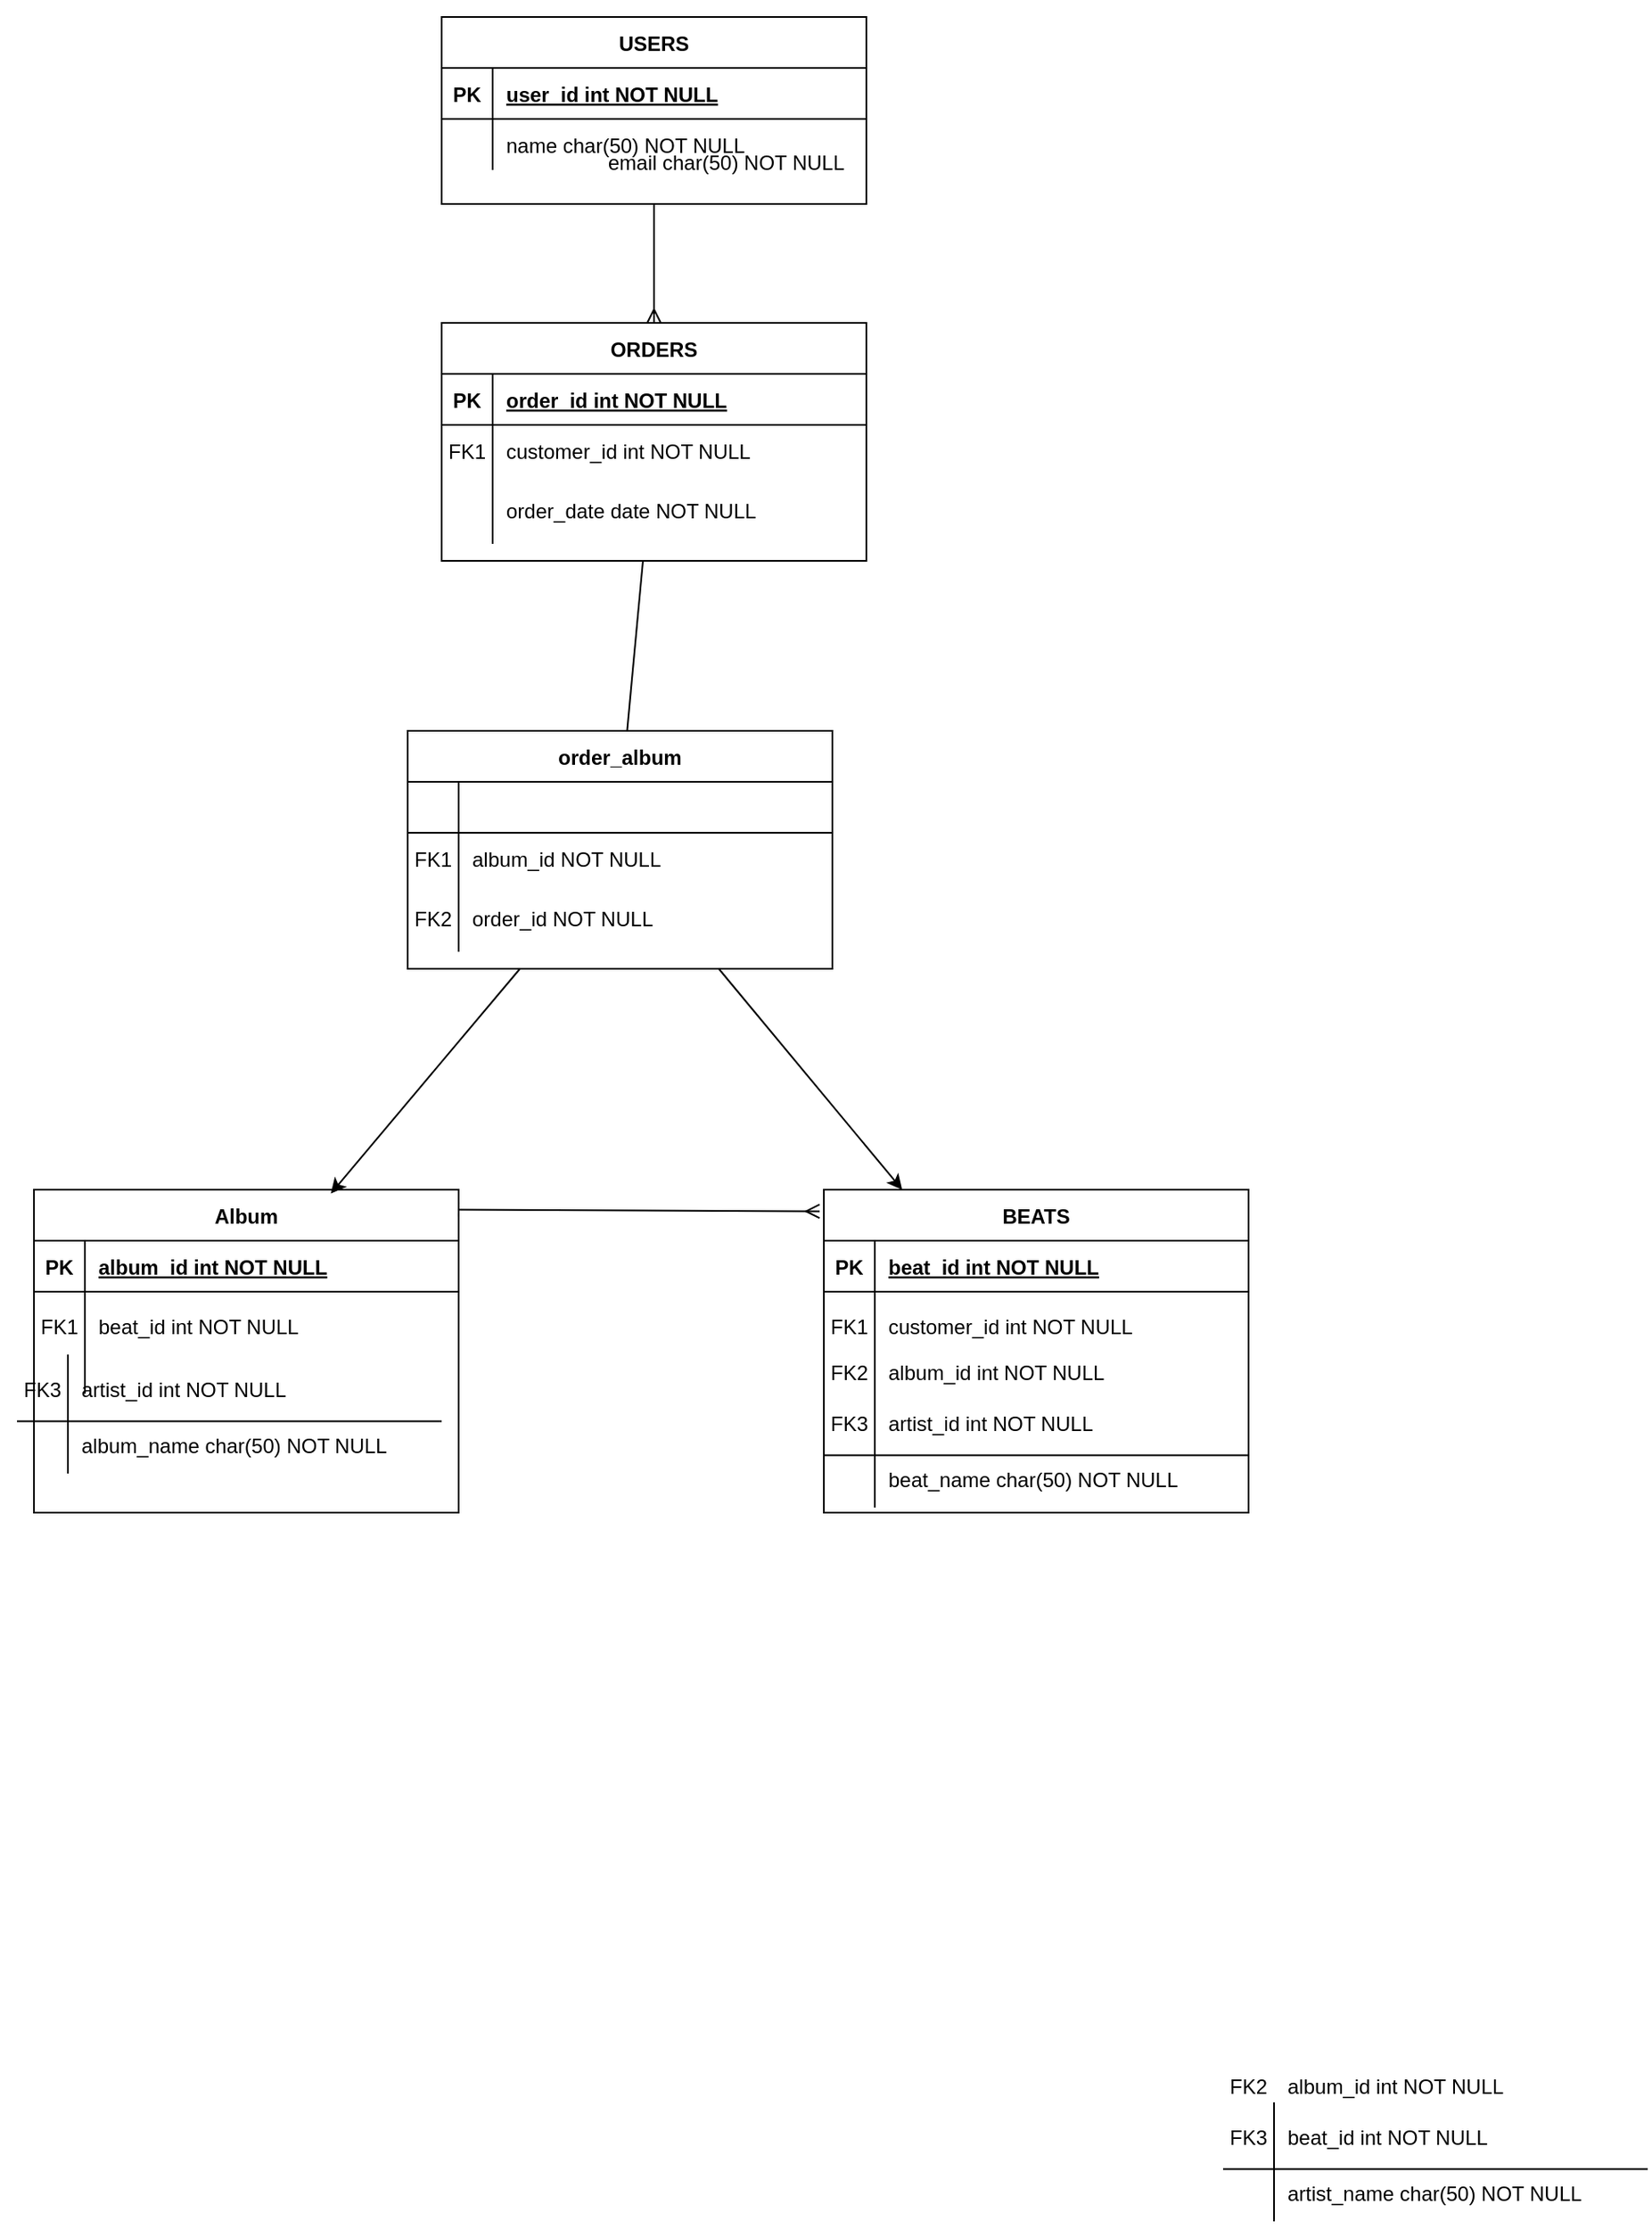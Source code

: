 <mxfile version="26.0.11">
  <diagram id="R2lEEEUBdFMjLlhIrx00" name="Page-1">
    <mxGraphModel dx="2359" dy="2003" grid="1" gridSize="10" guides="1" tooltips="1" connect="1" arrows="1" fold="1" page="1" pageScale="1" pageWidth="850" pageHeight="1100" math="0" shadow="0" extFonts="Permanent Marker^https://fonts.googleapis.com/css?family=Permanent+Marker">
      <root>
        <mxCell id="0" />
        <mxCell id="1" parent="0" />
        <mxCell id="kH9Y4AQbf-0cGMPZKhxH-82" value="" style="edgeStyle=none;rounded=0;orthogonalLoop=1;jettySize=auto;html=1;" edge="1" parent="1" source="C-vyLk0tnHw3VtMMgP7b-2" target="kH9Y4AQbf-0cGMPZKhxH-73">
          <mxGeometry relative="1" as="geometry" />
        </mxCell>
        <mxCell id="C-vyLk0tnHw3VtMMgP7b-2" value="ORDERS" style="shape=table;startSize=30;container=1;collapsible=1;childLayout=tableLayout;fixedRows=1;rowLines=0;fontStyle=1;align=center;resizeLast=1;" parent="1" vertex="1">
          <mxGeometry x="-50" y="-510" width="250" height="140" as="geometry" />
        </mxCell>
        <mxCell id="C-vyLk0tnHw3VtMMgP7b-3" value="" style="shape=partialRectangle;collapsible=0;dropTarget=0;pointerEvents=0;fillColor=none;points=[[0,0.5],[1,0.5]];portConstraint=eastwest;top=0;left=0;right=0;bottom=1;" parent="C-vyLk0tnHw3VtMMgP7b-2" vertex="1">
          <mxGeometry y="30" width="250" height="30" as="geometry" />
        </mxCell>
        <mxCell id="C-vyLk0tnHw3VtMMgP7b-4" value="PK" style="shape=partialRectangle;overflow=hidden;connectable=0;fillColor=none;top=0;left=0;bottom=0;right=0;fontStyle=1;" parent="C-vyLk0tnHw3VtMMgP7b-3" vertex="1">
          <mxGeometry width="30" height="30" as="geometry">
            <mxRectangle width="30" height="30" as="alternateBounds" />
          </mxGeometry>
        </mxCell>
        <mxCell id="C-vyLk0tnHw3VtMMgP7b-5" value="order_id int NOT NULL " style="shape=partialRectangle;overflow=hidden;connectable=0;fillColor=none;top=0;left=0;bottom=0;right=0;align=left;spacingLeft=6;fontStyle=5;" parent="C-vyLk0tnHw3VtMMgP7b-3" vertex="1">
          <mxGeometry x="30" width="220" height="30" as="geometry">
            <mxRectangle width="220" height="30" as="alternateBounds" />
          </mxGeometry>
        </mxCell>
        <mxCell id="C-vyLk0tnHw3VtMMgP7b-6" value="" style="shape=partialRectangle;collapsible=0;dropTarget=0;pointerEvents=0;fillColor=none;points=[[0,0.5],[1,0.5]];portConstraint=eastwest;top=0;left=0;right=0;bottom=0;" parent="C-vyLk0tnHw3VtMMgP7b-2" vertex="1">
          <mxGeometry y="60" width="250" height="30" as="geometry" />
        </mxCell>
        <mxCell id="C-vyLk0tnHw3VtMMgP7b-7" value="FK1" style="shape=partialRectangle;overflow=hidden;connectable=0;fillColor=none;top=0;left=0;bottom=0;right=0;" parent="C-vyLk0tnHw3VtMMgP7b-6" vertex="1">
          <mxGeometry width="30" height="30" as="geometry">
            <mxRectangle width="30" height="30" as="alternateBounds" />
          </mxGeometry>
        </mxCell>
        <mxCell id="C-vyLk0tnHw3VtMMgP7b-8" value="customer_id int NOT NULL" style="shape=partialRectangle;overflow=hidden;connectable=0;fillColor=none;top=0;left=0;bottom=0;right=0;align=left;spacingLeft=6;" parent="C-vyLk0tnHw3VtMMgP7b-6" vertex="1">
          <mxGeometry x="30" width="220" height="30" as="geometry">
            <mxRectangle width="220" height="30" as="alternateBounds" />
          </mxGeometry>
        </mxCell>
        <mxCell id="C-vyLk0tnHw3VtMMgP7b-9" value="" style="shape=partialRectangle;collapsible=0;dropTarget=0;pointerEvents=0;fillColor=none;points=[[0,0.5],[1,0.5]];portConstraint=eastwest;top=0;left=0;right=0;bottom=0;" parent="C-vyLk0tnHw3VtMMgP7b-2" vertex="1">
          <mxGeometry y="90" width="250" height="40" as="geometry" />
        </mxCell>
        <mxCell id="C-vyLk0tnHw3VtMMgP7b-10" value="" style="shape=partialRectangle;overflow=hidden;connectable=0;fillColor=none;top=0;left=0;bottom=0;right=0;" parent="C-vyLk0tnHw3VtMMgP7b-9" vertex="1">
          <mxGeometry width="30" height="40" as="geometry">
            <mxRectangle width="30" height="40" as="alternateBounds" />
          </mxGeometry>
        </mxCell>
        <mxCell id="C-vyLk0tnHw3VtMMgP7b-11" value="order_date date NOT NULL" style="shape=partialRectangle;overflow=hidden;connectable=0;fillColor=none;top=0;left=0;bottom=0;right=0;align=left;spacingLeft=6;" parent="C-vyLk0tnHw3VtMMgP7b-9" vertex="1">
          <mxGeometry x="30" width="220" height="40" as="geometry">
            <mxRectangle width="220" height="40" as="alternateBounds" />
          </mxGeometry>
        </mxCell>
        <mxCell id="kH9Y4AQbf-0cGMPZKhxH-27" value="" style="group" vertex="1" connectable="0" parent="1">
          <mxGeometry x="175" width="250" height="190" as="geometry" />
        </mxCell>
        <mxCell id="kH9Y4AQbf-0cGMPZKhxH-7" value="BEATS" style="shape=table;startSize=30;container=1;collapsible=1;childLayout=tableLayout;fixedRows=1;rowLines=0;fontStyle=1;align=center;resizeLast=1;" vertex="1" parent="kH9Y4AQbf-0cGMPZKhxH-27">
          <mxGeometry width="250" height="190" as="geometry">
            <mxRectangle width="80" height="30" as="alternateBounds" />
          </mxGeometry>
        </mxCell>
        <mxCell id="kH9Y4AQbf-0cGMPZKhxH-8" value="" style="shape=partialRectangle;collapsible=0;dropTarget=0;pointerEvents=0;fillColor=none;points=[[0,0.5],[1,0.5]];portConstraint=eastwest;top=0;left=0;right=0;bottom=1;" vertex="1" parent="kH9Y4AQbf-0cGMPZKhxH-7">
          <mxGeometry y="30" width="250" height="30" as="geometry" />
        </mxCell>
        <mxCell id="kH9Y4AQbf-0cGMPZKhxH-9" value="PK" style="shape=partialRectangle;overflow=hidden;connectable=0;fillColor=none;top=0;left=0;bottom=0;right=0;fontStyle=1;" vertex="1" parent="kH9Y4AQbf-0cGMPZKhxH-8">
          <mxGeometry width="30" height="30" as="geometry">
            <mxRectangle width="30" height="30" as="alternateBounds" />
          </mxGeometry>
        </mxCell>
        <mxCell id="kH9Y4AQbf-0cGMPZKhxH-10" value="beat_id int NOT NULL " style="shape=partialRectangle;overflow=hidden;connectable=0;fillColor=none;top=0;left=0;bottom=0;right=0;align=left;spacingLeft=6;fontStyle=5;" vertex="1" parent="kH9Y4AQbf-0cGMPZKhxH-8">
          <mxGeometry x="30" width="220" height="30" as="geometry">
            <mxRectangle width="220" height="30" as="alternateBounds" />
          </mxGeometry>
        </mxCell>
        <mxCell id="kH9Y4AQbf-0cGMPZKhxH-11" value="" style="shape=partialRectangle;collapsible=0;dropTarget=0;pointerEvents=0;fillColor=none;points=[[0,0.5],[1,0.5]];portConstraint=eastwest;top=0;left=0;right=0;bottom=0;" vertex="1" parent="kH9Y4AQbf-0cGMPZKhxH-7">
          <mxGeometry y="60" width="250" height="40" as="geometry" />
        </mxCell>
        <mxCell id="kH9Y4AQbf-0cGMPZKhxH-12" value="FK1" style="shape=partialRectangle;overflow=hidden;connectable=0;fillColor=none;top=0;left=0;bottom=0;right=0;" vertex="1" parent="kH9Y4AQbf-0cGMPZKhxH-11">
          <mxGeometry width="30" height="40" as="geometry">
            <mxRectangle width="30" height="40" as="alternateBounds" />
          </mxGeometry>
        </mxCell>
        <mxCell id="kH9Y4AQbf-0cGMPZKhxH-13" value="customer_id int NOT NULL" style="shape=partialRectangle;overflow=hidden;connectable=0;fillColor=none;top=0;left=0;bottom=0;right=0;align=left;spacingLeft=6;" vertex="1" parent="kH9Y4AQbf-0cGMPZKhxH-11">
          <mxGeometry x="30" width="220" height="40" as="geometry">
            <mxRectangle width="220" height="40" as="alternateBounds" />
          </mxGeometry>
        </mxCell>
        <mxCell id="kH9Y4AQbf-0cGMPZKhxH-14" value="" style="shape=partialRectangle;collapsible=0;dropTarget=0;pointerEvents=0;fillColor=none;points=[[0,0.5],[1,0.5]];portConstraint=eastwest;top=0;left=0;right=0;bottom=0;" vertex="1" parent="kH9Y4AQbf-0cGMPZKhxH-7">
          <mxGeometry y="100" width="250" height="20" as="geometry" />
        </mxCell>
        <mxCell id="kH9Y4AQbf-0cGMPZKhxH-15" value="" style="shape=partialRectangle;overflow=hidden;connectable=0;fillColor=none;top=0;left=0;bottom=0;right=0;" vertex="1" parent="kH9Y4AQbf-0cGMPZKhxH-14">
          <mxGeometry width="30" height="20" as="geometry">
            <mxRectangle width="30" height="20" as="alternateBounds" />
          </mxGeometry>
        </mxCell>
        <mxCell id="kH9Y4AQbf-0cGMPZKhxH-16" value="" style="shape=partialRectangle;overflow=hidden;connectable=0;fillColor=none;top=0;left=0;bottom=0;right=0;align=left;spacingLeft=6;" vertex="1" parent="kH9Y4AQbf-0cGMPZKhxH-14">
          <mxGeometry x="30" width="220" height="20" as="geometry">
            <mxRectangle width="220" height="20" as="alternateBounds" />
          </mxGeometry>
        </mxCell>
        <mxCell id="kH9Y4AQbf-0cGMPZKhxH-19" value="album_id int NOT NULL" style="shape=partialRectangle;overflow=hidden;connectable=0;fillColor=none;top=0;left=0;bottom=0;right=0;align=left;spacingLeft=6;" vertex="1" parent="kH9Y4AQbf-0cGMPZKhxH-27">
          <mxGeometry x="30" y="87" width="220" height="40" as="geometry">
            <mxRectangle width="220" height="40" as="alternateBounds" />
          </mxGeometry>
        </mxCell>
        <mxCell id="kH9Y4AQbf-0cGMPZKhxH-20" value="FK2" style="shape=partialRectangle;overflow=hidden;connectable=0;fillColor=none;top=0;left=0;bottom=0;right=0;" vertex="1" parent="kH9Y4AQbf-0cGMPZKhxH-27">
          <mxGeometry y="87" width="30" height="40" as="geometry">
            <mxRectangle width="30" height="40" as="alternateBounds" />
          </mxGeometry>
        </mxCell>
        <mxCell id="kH9Y4AQbf-0cGMPZKhxH-21" value="artist_id int NOT NULL" style="shape=partialRectangle;overflow=hidden;connectable=0;fillColor=none;top=0;left=0;bottom=0;right=0;align=left;spacingLeft=6;" vertex="1" parent="kH9Y4AQbf-0cGMPZKhxH-27">
          <mxGeometry x="30" y="117" width="220" height="40" as="geometry">
            <mxRectangle width="220" height="40" as="alternateBounds" />
          </mxGeometry>
        </mxCell>
        <mxCell id="kH9Y4AQbf-0cGMPZKhxH-22" value="FK3" style="shape=partialRectangle;overflow=hidden;connectable=0;fillColor=none;top=0;left=0;bottom=0;right=0;" vertex="1" parent="kH9Y4AQbf-0cGMPZKhxH-27">
          <mxGeometry y="117" width="30" height="40" as="geometry">
            <mxRectangle width="30" height="40" as="alternateBounds" />
          </mxGeometry>
        </mxCell>
        <mxCell id="kH9Y4AQbf-0cGMPZKhxH-23" value="" style="endArrow=none;html=1;rounded=0;" edge="1" parent="kH9Y4AQbf-0cGMPZKhxH-27">
          <mxGeometry width="50" height="50" relative="1" as="geometry">
            <mxPoint x="30" y="187" as="sourcePoint" />
            <mxPoint x="30" y="117" as="targetPoint" />
          </mxGeometry>
        </mxCell>
        <mxCell id="kH9Y4AQbf-0cGMPZKhxH-24" value="beat_name char(50) NOT NULL" style="shape=partialRectangle;overflow=hidden;connectable=0;fillColor=none;top=0;left=0;bottom=0;right=0;align=left;spacingLeft=6;" vertex="1" parent="kH9Y4AQbf-0cGMPZKhxH-27">
          <mxGeometry x="30" y="150" width="220" height="40" as="geometry">
            <mxRectangle width="220" height="40" as="alternateBounds" />
          </mxGeometry>
        </mxCell>
        <mxCell id="kH9Y4AQbf-0cGMPZKhxH-26" value="" style="endArrow=none;html=1;rounded=0;" edge="1" parent="kH9Y4AQbf-0cGMPZKhxH-27">
          <mxGeometry width="50" height="50" relative="1" as="geometry">
            <mxPoint y="156.31" as="sourcePoint" />
            <mxPoint x="250" y="156.31" as="targetPoint" />
          </mxGeometry>
        </mxCell>
        <mxCell id="kH9Y4AQbf-0cGMPZKhxH-28" value="" style="group" vertex="1" connectable="0" parent="1">
          <mxGeometry x="-310" y="-80" width="270" height="270" as="geometry" />
        </mxCell>
        <mxCell id="kH9Y4AQbf-0cGMPZKhxH-83" value="" style="group" vertex="1" connectable="0" parent="kH9Y4AQbf-0cGMPZKhxH-28">
          <mxGeometry x="10" y="90" width="250" height="190" as="geometry" />
        </mxCell>
        <mxCell id="kH9Y4AQbf-0cGMPZKhxH-39" value="" style="shape=partialRectangle;overflow=hidden;connectable=0;fillColor=none;top=0;left=0;bottom=0;right=0;align=left;spacingLeft=6;" vertex="1" parent="kH9Y4AQbf-0cGMPZKhxH-83">
          <mxGeometry x="30" y="57" width="220" height="40" as="geometry">
            <mxRectangle width="220" height="40" as="alternateBounds" />
          </mxGeometry>
        </mxCell>
        <mxCell id="kH9Y4AQbf-0cGMPZKhxH-40" value="" style="shape=partialRectangle;overflow=hidden;connectable=0;fillColor=none;top=0;left=0;bottom=0;right=0;" vertex="1" parent="kH9Y4AQbf-0cGMPZKhxH-83">
          <mxGeometry y="57" width="30" height="40" as="geometry">
            <mxRectangle width="30" height="40" as="alternateBounds" />
          </mxGeometry>
        </mxCell>
        <mxCell id="kH9Y4AQbf-0cGMPZKhxH-41" value="artist_id int NOT NULL" style="shape=partialRectangle;overflow=hidden;connectable=0;fillColor=none;top=0;left=0;bottom=0;right=0;align=left;spacingLeft=6;" vertex="1" parent="kH9Y4AQbf-0cGMPZKhxH-83">
          <mxGeometry x="30" y="87" width="220" height="40" as="geometry">
            <mxRectangle width="220" height="40" as="alternateBounds" />
          </mxGeometry>
        </mxCell>
        <mxCell id="kH9Y4AQbf-0cGMPZKhxH-42" value="FK3" style="shape=partialRectangle;overflow=hidden;connectable=0;fillColor=none;top=0;left=0;bottom=0;right=0;" vertex="1" parent="kH9Y4AQbf-0cGMPZKhxH-83">
          <mxGeometry y="87" width="30" height="40" as="geometry">
            <mxRectangle width="30" height="40" as="alternateBounds" />
          </mxGeometry>
        </mxCell>
        <mxCell id="kH9Y4AQbf-0cGMPZKhxH-43" value="" style="endArrow=none;html=1;rounded=0;" edge="1" parent="kH9Y4AQbf-0cGMPZKhxH-83">
          <mxGeometry width="50" height="50" relative="1" as="geometry">
            <mxPoint x="30" y="157" as="sourcePoint" />
            <mxPoint x="30" y="87" as="targetPoint" />
          </mxGeometry>
        </mxCell>
        <mxCell id="kH9Y4AQbf-0cGMPZKhxH-44" value="album_name char(50) NOT NULL" style="shape=partialRectangle;overflow=hidden;connectable=0;fillColor=none;top=0;left=0;bottom=0;right=0;align=left;spacingLeft=6;" vertex="1" parent="kH9Y4AQbf-0cGMPZKhxH-83">
          <mxGeometry x="30" y="120" width="220" height="40" as="geometry">
            <mxRectangle width="220" height="40" as="alternateBounds" />
          </mxGeometry>
        </mxCell>
        <mxCell id="kH9Y4AQbf-0cGMPZKhxH-45" value="" style="endArrow=none;html=1;rounded=0;" edge="1" parent="kH9Y4AQbf-0cGMPZKhxH-83">
          <mxGeometry width="50" height="50" relative="1" as="geometry">
            <mxPoint y="126.31" as="sourcePoint" />
            <mxPoint x="250" y="126.31" as="targetPoint" />
          </mxGeometry>
        </mxCell>
        <mxCell id="kH9Y4AQbf-0cGMPZKhxH-29" value="Album" style="shape=table;startSize=30;container=1;collapsible=1;childLayout=tableLayout;fixedRows=1;rowLines=0;fontStyle=1;align=center;resizeLast=1;" vertex="1" parent="kH9Y4AQbf-0cGMPZKhxH-28">
          <mxGeometry x="20" y="80" width="250" height="190" as="geometry">
            <mxRectangle width="70" height="30" as="alternateBounds" />
          </mxGeometry>
        </mxCell>
        <mxCell id="kH9Y4AQbf-0cGMPZKhxH-30" value="" style="shape=partialRectangle;collapsible=0;dropTarget=0;pointerEvents=0;fillColor=none;points=[[0,0.5],[1,0.5]];portConstraint=eastwest;top=0;left=0;right=0;bottom=1;" vertex="1" parent="kH9Y4AQbf-0cGMPZKhxH-29">
          <mxGeometry y="30" width="250" height="30" as="geometry" />
        </mxCell>
        <mxCell id="kH9Y4AQbf-0cGMPZKhxH-31" value="PK" style="shape=partialRectangle;overflow=hidden;connectable=0;fillColor=none;top=0;left=0;bottom=0;right=0;fontStyle=1;" vertex="1" parent="kH9Y4AQbf-0cGMPZKhxH-30">
          <mxGeometry width="30" height="30" as="geometry">
            <mxRectangle width="30" height="30" as="alternateBounds" />
          </mxGeometry>
        </mxCell>
        <mxCell id="kH9Y4AQbf-0cGMPZKhxH-32" value="album_id int NOT NULL " style="shape=partialRectangle;overflow=hidden;connectable=0;fillColor=none;top=0;left=0;bottom=0;right=0;align=left;spacingLeft=6;fontStyle=5;" vertex="1" parent="kH9Y4AQbf-0cGMPZKhxH-30">
          <mxGeometry x="30" width="220" height="30" as="geometry">
            <mxRectangle width="220" height="30" as="alternateBounds" />
          </mxGeometry>
        </mxCell>
        <mxCell id="kH9Y4AQbf-0cGMPZKhxH-33" value="" style="shape=partialRectangle;collapsible=0;dropTarget=0;pointerEvents=0;fillColor=none;points=[[0,0.5],[1,0.5]];portConstraint=eastwest;top=0;left=0;right=0;bottom=0;" vertex="1" parent="kH9Y4AQbf-0cGMPZKhxH-29">
          <mxGeometry y="60" width="250" height="40" as="geometry" />
        </mxCell>
        <mxCell id="kH9Y4AQbf-0cGMPZKhxH-34" value="FK1" style="shape=partialRectangle;overflow=hidden;connectable=0;fillColor=none;top=0;left=0;bottom=0;right=0;" vertex="1" parent="kH9Y4AQbf-0cGMPZKhxH-33">
          <mxGeometry width="30" height="40" as="geometry">
            <mxRectangle width="30" height="40" as="alternateBounds" />
          </mxGeometry>
        </mxCell>
        <mxCell id="kH9Y4AQbf-0cGMPZKhxH-35" value="beat_id int NOT NULL" style="shape=partialRectangle;overflow=hidden;connectable=0;fillColor=none;top=0;left=0;bottom=0;right=0;align=left;spacingLeft=6;" vertex="1" parent="kH9Y4AQbf-0cGMPZKhxH-33">
          <mxGeometry x="30" width="220" height="40" as="geometry">
            <mxRectangle width="220" height="40" as="alternateBounds" />
          </mxGeometry>
        </mxCell>
        <mxCell id="kH9Y4AQbf-0cGMPZKhxH-36" value="" style="shape=partialRectangle;collapsible=0;dropTarget=0;pointerEvents=0;fillColor=none;points=[[0,0.5],[1,0.5]];portConstraint=eastwest;top=0;left=0;right=0;bottom=0;" vertex="1" parent="kH9Y4AQbf-0cGMPZKhxH-29">
          <mxGeometry y="100" width="250" height="20" as="geometry" />
        </mxCell>
        <mxCell id="kH9Y4AQbf-0cGMPZKhxH-37" value="" style="shape=partialRectangle;overflow=hidden;connectable=0;fillColor=none;top=0;left=0;bottom=0;right=0;" vertex="1" parent="kH9Y4AQbf-0cGMPZKhxH-36">
          <mxGeometry width="30" height="20" as="geometry">
            <mxRectangle width="30" height="20" as="alternateBounds" />
          </mxGeometry>
        </mxCell>
        <mxCell id="kH9Y4AQbf-0cGMPZKhxH-38" value="" style="shape=partialRectangle;overflow=hidden;connectable=0;fillColor=none;top=0;left=0;bottom=0;right=0;align=left;spacingLeft=6;" vertex="1" parent="kH9Y4AQbf-0cGMPZKhxH-36">
          <mxGeometry x="30" width="220" height="20" as="geometry">
            <mxRectangle width="220" height="20" as="alternateBounds" />
          </mxGeometry>
        </mxCell>
        <mxCell id="kH9Y4AQbf-0cGMPZKhxH-46" value="" style="group" vertex="1" connectable="0" parent="1">
          <mxGeometry x="410" y="420" width="250" height="190" as="geometry" />
        </mxCell>
        <mxCell id="kH9Y4AQbf-0cGMPZKhxH-57" value="album_id int NOT NULL" style="shape=partialRectangle;overflow=hidden;connectable=0;fillColor=none;top=0;left=0;bottom=0;right=0;align=left;spacingLeft=6;" vertex="1" parent="kH9Y4AQbf-0cGMPZKhxH-46">
          <mxGeometry x="30" y="87" width="220" height="40" as="geometry">
            <mxRectangle width="220" height="40" as="alternateBounds" />
          </mxGeometry>
        </mxCell>
        <mxCell id="kH9Y4AQbf-0cGMPZKhxH-58" value="FK2" style="shape=partialRectangle;overflow=hidden;connectable=0;fillColor=none;top=0;left=0;bottom=0;right=0;" vertex="1" parent="kH9Y4AQbf-0cGMPZKhxH-46">
          <mxGeometry y="87" width="30" height="40" as="geometry">
            <mxRectangle width="30" height="40" as="alternateBounds" />
          </mxGeometry>
        </mxCell>
        <mxCell id="kH9Y4AQbf-0cGMPZKhxH-59" value="beat_id int NOT NULL" style="shape=partialRectangle;overflow=hidden;connectable=0;fillColor=none;top=0;left=0;bottom=0;right=0;align=left;spacingLeft=6;" vertex="1" parent="kH9Y4AQbf-0cGMPZKhxH-46">
          <mxGeometry x="30" y="117" width="220" height="40" as="geometry">
            <mxRectangle width="220" height="40" as="alternateBounds" />
          </mxGeometry>
        </mxCell>
        <mxCell id="kH9Y4AQbf-0cGMPZKhxH-60" value="FK3" style="shape=partialRectangle;overflow=hidden;connectable=0;fillColor=none;top=0;left=0;bottom=0;right=0;" vertex="1" parent="kH9Y4AQbf-0cGMPZKhxH-46">
          <mxGeometry y="117" width="30" height="40" as="geometry">
            <mxRectangle width="30" height="40" as="alternateBounds" />
          </mxGeometry>
        </mxCell>
        <mxCell id="kH9Y4AQbf-0cGMPZKhxH-61" value="" style="endArrow=none;html=1;rounded=0;" edge="1" parent="kH9Y4AQbf-0cGMPZKhxH-46">
          <mxGeometry width="50" height="50" relative="1" as="geometry">
            <mxPoint x="30" y="187" as="sourcePoint" />
            <mxPoint x="30" y="117" as="targetPoint" />
          </mxGeometry>
        </mxCell>
        <mxCell id="kH9Y4AQbf-0cGMPZKhxH-62" value="artist_name char(50) NOT NULL" style="shape=partialRectangle;overflow=hidden;connectable=0;fillColor=none;top=0;left=0;bottom=0;right=0;align=left;spacingLeft=6;" vertex="1" parent="kH9Y4AQbf-0cGMPZKhxH-46">
          <mxGeometry x="30" y="150" width="220" height="40" as="geometry">
            <mxRectangle width="220" height="40" as="alternateBounds" />
          </mxGeometry>
        </mxCell>
        <mxCell id="kH9Y4AQbf-0cGMPZKhxH-63" value="" style="endArrow=none;html=1;rounded=0;" edge="1" parent="kH9Y4AQbf-0cGMPZKhxH-46">
          <mxGeometry width="50" height="50" relative="1" as="geometry">
            <mxPoint y="156.31" as="sourcePoint" />
            <mxPoint x="250" y="156.31" as="targetPoint" />
          </mxGeometry>
        </mxCell>
        <mxCell id="kH9Y4AQbf-0cGMPZKhxH-65" value="" style="group" vertex="1" connectable="0" parent="1">
          <mxGeometry x="10" y="-700" width="250" height="110" as="geometry" />
        </mxCell>
        <mxCell id="C-vyLk0tnHw3VtMMgP7b-23" value="USERS" style="shape=table;startSize=30;container=1;collapsible=1;childLayout=tableLayout;fixedRows=1;rowLines=0;fontStyle=1;align=center;resizeLast=1;" parent="kH9Y4AQbf-0cGMPZKhxH-65" vertex="1">
          <mxGeometry x="-60" y="10" width="250" height="110" as="geometry" />
        </mxCell>
        <mxCell id="C-vyLk0tnHw3VtMMgP7b-24" value="" style="shape=partialRectangle;collapsible=0;dropTarget=0;pointerEvents=0;fillColor=none;points=[[0,0.5],[1,0.5]];portConstraint=eastwest;top=0;left=0;right=0;bottom=1;" parent="C-vyLk0tnHw3VtMMgP7b-23" vertex="1">
          <mxGeometry y="30" width="250" height="30" as="geometry" />
        </mxCell>
        <mxCell id="C-vyLk0tnHw3VtMMgP7b-25" value="PK" style="shape=partialRectangle;overflow=hidden;connectable=0;fillColor=none;top=0;left=0;bottom=0;right=0;fontStyle=1;" parent="C-vyLk0tnHw3VtMMgP7b-24" vertex="1">
          <mxGeometry width="30" height="30" as="geometry">
            <mxRectangle width="30" height="30" as="alternateBounds" />
          </mxGeometry>
        </mxCell>
        <mxCell id="C-vyLk0tnHw3VtMMgP7b-26" value="user_id int NOT NULL " style="shape=partialRectangle;overflow=hidden;connectable=0;fillColor=none;top=0;left=0;bottom=0;right=0;align=left;spacingLeft=6;fontStyle=5;" parent="C-vyLk0tnHw3VtMMgP7b-24" vertex="1">
          <mxGeometry x="30" width="220" height="30" as="geometry">
            <mxRectangle width="220" height="30" as="alternateBounds" />
          </mxGeometry>
        </mxCell>
        <mxCell id="C-vyLk0tnHw3VtMMgP7b-27" value="" style="shape=partialRectangle;collapsible=0;dropTarget=0;pointerEvents=0;fillColor=none;points=[[0,0.5],[1,0.5]];portConstraint=eastwest;top=0;left=0;right=0;bottom=0;" parent="C-vyLk0tnHw3VtMMgP7b-23" vertex="1">
          <mxGeometry y="60" width="250" height="30" as="geometry" />
        </mxCell>
        <mxCell id="C-vyLk0tnHw3VtMMgP7b-28" value="" style="shape=partialRectangle;overflow=hidden;connectable=0;fillColor=none;top=0;left=0;bottom=0;right=0;" parent="C-vyLk0tnHw3VtMMgP7b-27" vertex="1">
          <mxGeometry width="30" height="30" as="geometry">
            <mxRectangle width="30" height="30" as="alternateBounds" />
          </mxGeometry>
        </mxCell>
        <mxCell id="C-vyLk0tnHw3VtMMgP7b-29" value="name char(50) NOT NULL" style="shape=partialRectangle;overflow=hidden;connectable=0;fillColor=none;top=0;left=0;bottom=0;right=0;align=left;spacingLeft=6;" parent="C-vyLk0tnHw3VtMMgP7b-27" vertex="1">
          <mxGeometry x="30" width="220" height="30" as="geometry">
            <mxRectangle width="220" height="30" as="alternateBounds" />
          </mxGeometry>
        </mxCell>
        <mxCell id="kH9Y4AQbf-0cGMPZKhxH-4" value="" style="shape=partialRectangle;collapsible=0;dropTarget=0;pointerEvents=0;fillColor=none;points=[[0,0.5],[1,0.5]];portConstraint=eastwest;top=0;left=0;right=0;bottom=0;" vertex="1" parent="kH9Y4AQbf-0cGMPZKhxH-65">
          <mxGeometry y="80" width="250" height="30" as="geometry" />
        </mxCell>
        <mxCell id="kH9Y4AQbf-0cGMPZKhxH-5" value="" style="shape=partialRectangle;overflow=hidden;connectable=0;fillColor=none;top=0;left=0;bottom=0;right=0;" vertex="1" parent="kH9Y4AQbf-0cGMPZKhxH-4">
          <mxGeometry width="30" height="30" as="geometry">
            <mxRectangle width="30" height="30" as="alternateBounds" />
          </mxGeometry>
        </mxCell>
        <mxCell id="kH9Y4AQbf-0cGMPZKhxH-6" value="email char(50) NOT NULL" style="shape=partialRectangle;overflow=hidden;connectable=0;fillColor=none;top=0;left=0;bottom=0;right=0;align=left;spacingLeft=6;" vertex="1" parent="kH9Y4AQbf-0cGMPZKhxH-4">
          <mxGeometry x="30" width="220" height="30" as="geometry">
            <mxRectangle width="220" height="30" as="alternateBounds" />
          </mxGeometry>
        </mxCell>
        <mxCell id="kH9Y4AQbf-0cGMPZKhxH-71" style="edgeStyle=none;rounded=0;orthogonalLoop=1;jettySize=auto;html=1;endArrow=ERmany;endFill=0;" edge="1" parent="1" source="C-vyLk0tnHw3VtMMgP7b-23" target="C-vyLk0tnHw3VtMMgP7b-2">
          <mxGeometry relative="1" as="geometry" />
        </mxCell>
        <mxCell id="kH9Y4AQbf-0cGMPZKhxH-85" style="edgeStyle=none;rounded=0;orthogonalLoop=1;jettySize=auto;html=1;" edge="1" parent="1" source="kH9Y4AQbf-0cGMPZKhxH-72" target="kH9Y4AQbf-0cGMPZKhxH-7">
          <mxGeometry relative="1" as="geometry" />
        </mxCell>
        <mxCell id="kH9Y4AQbf-0cGMPZKhxH-72" value="order_album" style="shape=table;startSize=30;container=1;collapsible=1;childLayout=tableLayout;fixedRows=1;rowLines=0;fontStyle=1;align=center;resizeLast=1;" vertex="1" parent="1">
          <mxGeometry x="-70" y="-270" width="250" height="140" as="geometry" />
        </mxCell>
        <mxCell id="kH9Y4AQbf-0cGMPZKhxH-73" value="" style="shape=partialRectangle;collapsible=0;dropTarget=0;pointerEvents=0;fillColor=none;points=[[0,0.5],[1,0.5]];portConstraint=eastwest;top=0;left=0;right=0;bottom=1;" vertex="1" parent="kH9Y4AQbf-0cGMPZKhxH-72">
          <mxGeometry y="30" width="250" height="30" as="geometry" />
        </mxCell>
        <mxCell id="kH9Y4AQbf-0cGMPZKhxH-74" value="" style="shape=partialRectangle;overflow=hidden;connectable=0;fillColor=none;top=0;left=0;bottom=0;right=0;fontStyle=1;" vertex="1" parent="kH9Y4AQbf-0cGMPZKhxH-73">
          <mxGeometry width="30" height="30" as="geometry">
            <mxRectangle width="30" height="30" as="alternateBounds" />
          </mxGeometry>
        </mxCell>
        <mxCell id="kH9Y4AQbf-0cGMPZKhxH-75" value="" style="shape=partialRectangle;overflow=hidden;connectable=0;fillColor=none;top=0;left=0;bottom=0;right=0;align=left;spacingLeft=6;fontStyle=5;" vertex="1" parent="kH9Y4AQbf-0cGMPZKhxH-73">
          <mxGeometry x="30" width="220" height="30" as="geometry">
            <mxRectangle width="220" height="30" as="alternateBounds" />
          </mxGeometry>
        </mxCell>
        <mxCell id="kH9Y4AQbf-0cGMPZKhxH-76" value="" style="shape=partialRectangle;collapsible=0;dropTarget=0;pointerEvents=0;fillColor=none;points=[[0,0.5],[1,0.5]];portConstraint=eastwest;top=0;left=0;right=0;bottom=0;" vertex="1" parent="kH9Y4AQbf-0cGMPZKhxH-72">
          <mxGeometry y="60" width="250" height="30" as="geometry" />
        </mxCell>
        <mxCell id="kH9Y4AQbf-0cGMPZKhxH-77" value="FK1" style="shape=partialRectangle;overflow=hidden;connectable=0;fillColor=none;top=0;left=0;bottom=0;right=0;" vertex="1" parent="kH9Y4AQbf-0cGMPZKhxH-76">
          <mxGeometry width="30" height="30" as="geometry">
            <mxRectangle width="30" height="30" as="alternateBounds" />
          </mxGeometry>
        </mxCell>
        <mxCell id="kH9Y4AQbf-0cGMPZKhxH-78" value="album_id NOT NULL" style="shape=partialRectangle;overflow=hidden;connectable=0;fillColor=none;top=0;left=0;bottom=0;right=0;align=left;spacingLeft=6;" vertex="1" parent="kH9Y4AQbf-0cGMPZKhxH-76">
          <mxGeometry x="30" width="220" height="30" as="geometry">
            <mxRectangle width="220" height="30" as="alternateBounds" />
          </mxGeometry>
        </mxCell>
        <mxCell id="kH9Y4AQbf-0cGMPZKhxH-79" value="" style="shape=partialRectangle;collapsible=0;dropTarget=0;pointerEvents=0;fillColor=none;points=[[0,0.5],[1,0.5]];portConstraint=eastwest;top=0;left=0;right=0;bottom=0;" vertex="1" parent="kH9Y4AQbf-0cGMPZKhxH-72">
          <mxGeometry y="90" width="250" height="40" as="geometry" />
        </mxCell>
        <mxCell id="kH9Y4AQbf-0cGMPZKhxH-80" value="FK2" style="shape=partialRectangle;overflow=hidden;connectable=0;fillColor=none;top=0;left=0;bottom=0;right=0;" vertex="1" parent="kH9Y4AQbf-0cGMPZKhxH-79">
          <mxGeometry width="30" height="40" as="geometry">
            <mxRectangle width="30" height="40" as="alternateBounds" />
          </mxGeometry>
        </mxCell>
        <mxCell id="kH9Y4AQbf-0cGMPZKhxH-81" value="order_id NOT NULL" style="shape=partialRectangle;overflow=hidden;connectable=0;fillColor=none;top=0;left=0;bottom=0;right=0;align=left;spacingLeft=6;" vertex="1" parent="kH9Y4AQbf-0cGMPZKhxH-79">
          <mxGeometry x="30" width="220" height="40" as="geometry">
            <mxRectangle width="220" height="40" as="alternateBounds" />
          </mxGeometry>
        </mxCell>
        <mxCell id="kH9Y4AQbf-0cGMPZKhxH-84" style="edgeStyle=none;rounded=0;orthogonalLoop=1;jettySize=auto;html=1;entryX=0.699;entryY=0.012;entryDx=0;entryDy=0;entryPerimeter=0;" edge="1" parent="1" source="kH9Y4AQbf-0cGMPZKhxH-72" target="kH9Y4AQbf-0cGMPZKhxH-29">
          <mxGeometry relative="1" as="geometry" />
        </mxCell>
        <mxCell id="kH9Y4AQbf-0cGMPZKhxH-86" style="edgeStyle=none;rounded=0;orthogonalLoop=1;jettySize=auto;html=1;entryX=1;entryY=0.062;entryDx=0;entryDy=0;entryPerimeter=0;endArrow=baseDash;endFill=0;startArrow=ERmany;startFill=0;exitX=-0.01;exitY=0.067;exitDx=0;exitDy=0;exitPerimeter=0;" edge="1" parent="1" source="kH9Y4AQbf-0cGMPZKhxH-7" target="kH9Y4AQbf-0cGMPZKhxH-29">
          <mxGeometry relative="1" as="geometry" />
        </mxCell>
      </root>
    </mxGraphModel>
  </diagram>
</mxfile>
